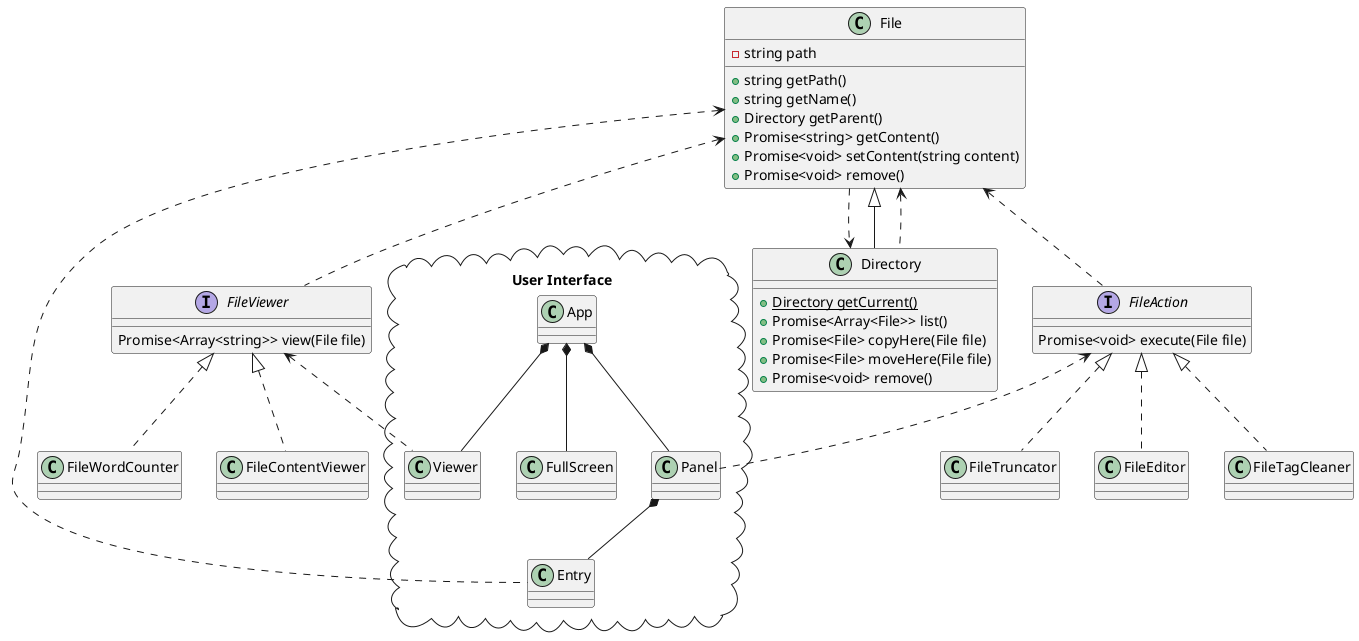@startuml

class File {
    -string path
    +string getPath()
    +string getName()
    +Directory getParent()
    +Promise<string> getContent()
    +Promise<void> setContent(string content)
    +Promise<void> remove()
}

class Directory {
    {static} +Directory getCurrent()
    +Promise<Array<File>> list()
    +Promise<File> copyHere(File file)
    +Promise<File> moveHere(File file)
    +Promise<void> remove()
}

interface FileAction {
    Promise<void> execute(File file)
}

interface FileViewer {
    Promise<Array<string>> view(File file)
}

class FileEditor {
}

class FileTagCleaner {
}

class FileTruncator {
}

class FileContentViewer {
}

class FileWordCounter {
}

File ..> Directory
File <|-- Directory
File <.. Directory
File <.. FileAction
File <.. FileViewer
FileAction <|.. FileTruncator
FileAction <|.. FileTagCleaner
FileAction <|.. FileEditor
FileViewer <|.. FileContentViewer
FileViewer <|.. FileWordCounter

package "User Interface" <<Cloud>> {
    App *-- Panel
    App *-- Viewer
    App *-- FullScreen
    Panel *-- Entry
    File <.. Entry
    FileViewer <.. Viewer
    FileAction <.. Panel
}


@enduml
